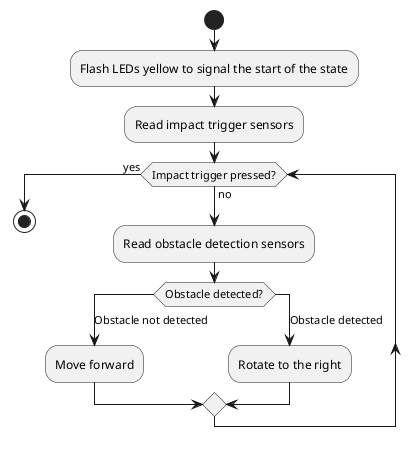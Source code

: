 @startuml
start
:Flash LEDs yellow to signal the start of the state;
:Read impact trigger sensors;
while (Impact trigger pressed?) is (no)
:Read obstacle detection sensors;
switch (Obstacle detected?)
    case (Obstacle not detected)
        :Move forward;
    case (Obstacle detected)
        :Rotate to the right;
endswitch
endwhile (yes)
stop
@enduml
